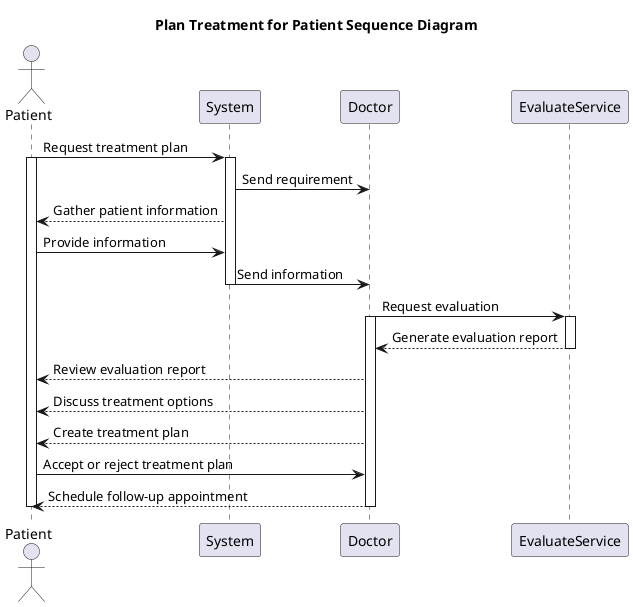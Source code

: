 @startuml
title Plan Treatment for Patient Sequence Diagram

actor Patient
participant System
participant Doctor
participant EvaluateService

Patient -> System : Request treatment plan
activate Patient
activate System

System -> Doctor : Send requirement
System --> Patient : Gather patient information

Patient -> System : Provide information
System -> Doctor : Send information
deactivate System

Doctor -> EvaluateService : Request evaluation
activate Doctor
activate EvaluateService

EvaluateService --> Doctor : Generate evaluation report
deactivate EvaluateService
Doctor --> Patient : Review evaluation report
Doctor --> Patient : Discuss treatment options
Doctor --> Patient : Create treatment plan
Patient -> Doctor : Accept or reject treatment plan
Doctor --> Patient : Schedule follow-up appointment


deactivate Doctor
deactivate Patient
@enduml

